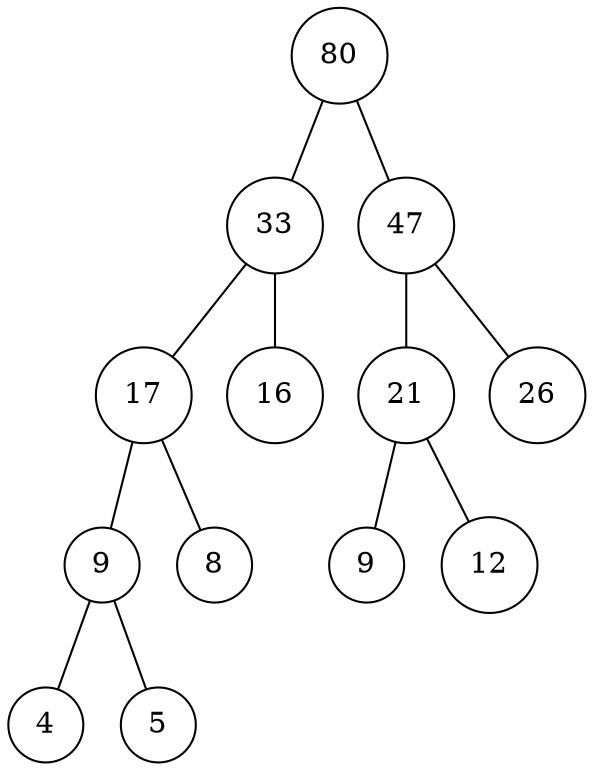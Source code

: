 
#{8，12，4，5，26，16，9}
digraph G {
    node [shape=circle]
    edge [arrowhead=none]
    _9[label="9"]
    80 -> 33
    80 -> 47
    33 -> 17
    33 -> 16
    47 -> 21
    47 -> 26
    21 -> 9
    21 -> 12
    17 -> _9
    17 -> 8
    _9 -> 4
    _9 -> 5
}